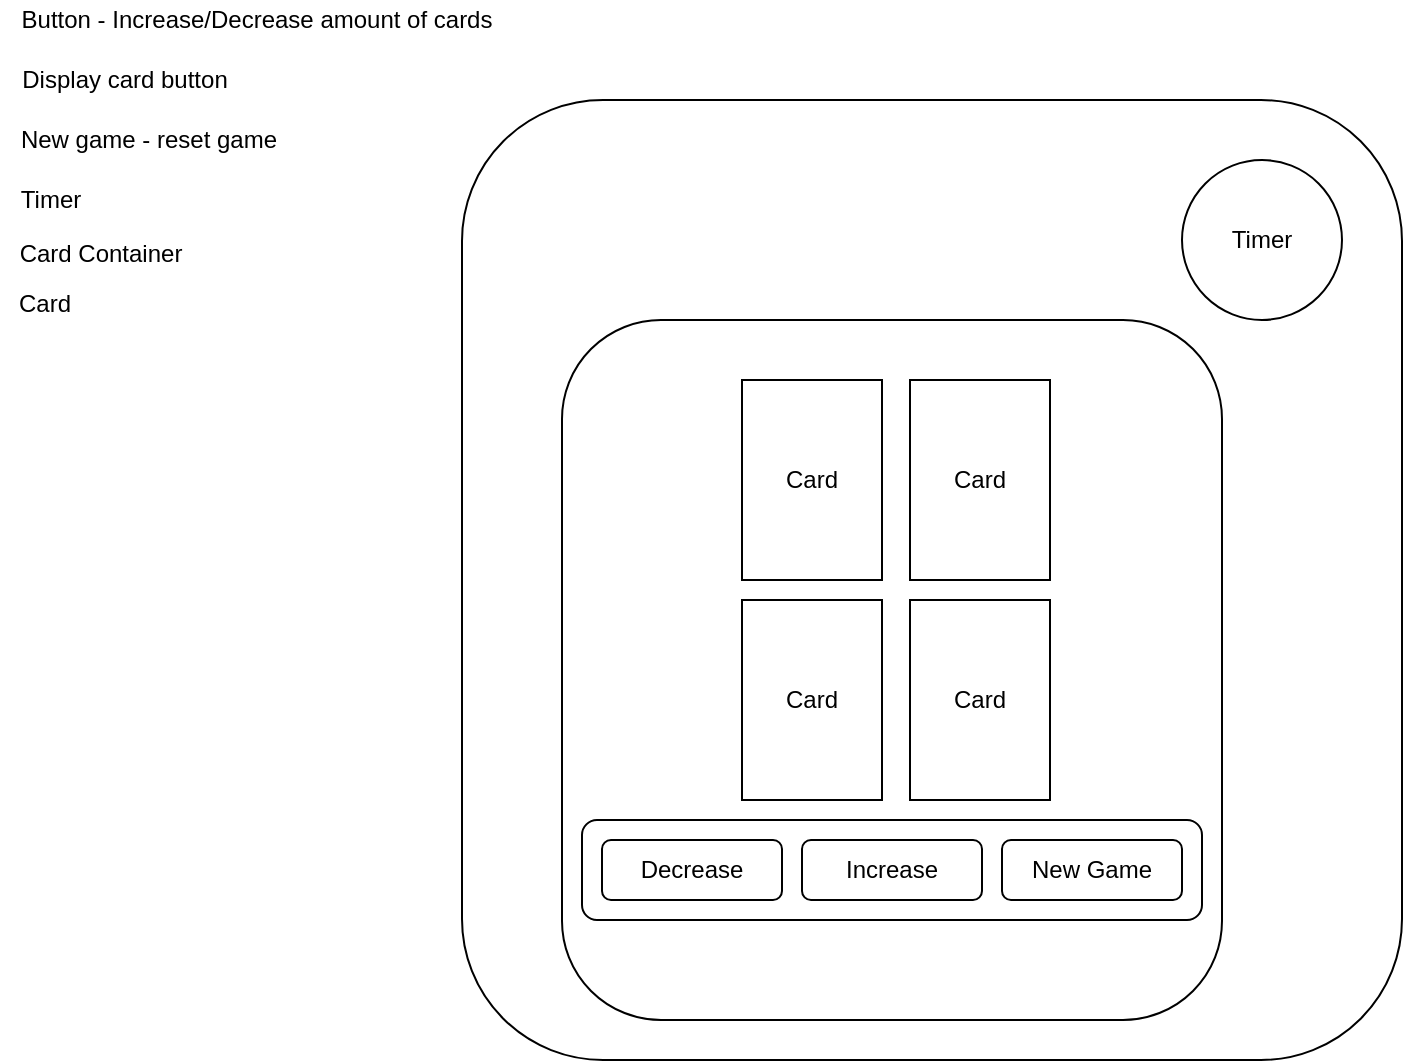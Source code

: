 <mxfile>
    <diagram id="_-ohaFQ5pF2zJmRtjz2j" name="Page-1">
        <mxGraphModel dx="869" dy="663" grid="1" gridSize="10" guides="1" tooltips="1" connect="1" arrows="1" fold="1" page="1" pageScale="1" pageWidth="827" pageHeight="1169" math="0" shadow="0">
            <root>
                <mxCell id="0"/>
                <mxCell id="1" parent="0"/>
                <mxCell id="OiYbpcwGxZJ6YMpOUJPK-16" value="" style="rounded=1;whiteSpace=wrap;html=1;" vertex="1" parent="1">
                    <mxGeometry x="250" y="90" width="470" height="480" as="geometry"/>
                </mxCell>
                <mxCell id="OiYbpcwGxZJ6YMpOUJPK-15" value="" style="rounded=1;whiteSpace=wrap;html=1;" vertex="1" parent="1">
                    <mxGeometry x="300" y="200" width="330" height="350" as="geometry"/>
                </mxCell>
                <mxCell id="4" value="Card" style="rounded=0;whiteSpace=wrap;html=1;" parent="1" vertex="1">
                    <mxGeometry x="390" y="230" width="70" height="100" as="geometry"/>
                </mxCell>
                <mxCell id="8" value="Card" style="rounded=0;whiteSpace=wrap;html=1;" vertex="1" parent="1">
                    <mxGeometry x="474" y="230" width="70" height="100" as="geometry"/>
                </mxCell>
                <mxCell id="9" value="Card" style="rounded=0;whiteSpace=wrap;html=1;" vertex="1" parent="1">
                    <mxGeometry x="390" y="340" width="70" height="100" as="geometry"/>
                </mxCell>
                <mxCell id="10" value="Card" style="rounded=0;whiteSpace=wrap;html=1;" vertex="1" parent="1">
                    <mxGeometry x="474" y="340" width="70" height="100" as="geometry"/>
                </mxCell>
                <mxCell id="12" value="Timer" style="ellipse;whiteSpace=wrap;html=1;aspect=fixed;" vertex="1" parent="1">
                    <mxGeometry x="610" y="120" width="80" height="80" as="geometry"/>
                </mxCell>
                <mxCell id="g_td34s9uwpkPaOACNJX-14" value="Button - Increase/Decrease amount of cards&lt;br&gt;" style="text;html=1;resizable=0;autosize=1;align=center;verticalAlign=middle;points=[];fillColor=none;strokeColor=none;rounded=0;" vertex="1" parent="1">
                    <mxGeometry x="22" y="40" width="250" height="20" as="geometry"/>
                </mxCell>
                <mxCell id="g_td34s9uwpkPaOACNJX-15" value="Display card button" style="text;html=1;resizable=0;autosize=1;align=center;verticalAlign=middle;points=[];fillColor=none;strokeColor=none;rounded=0;" vertex="1" parent="1">
                    <mxGeometry x="21" y="70" width="120" height="20" as="geometry"/>
                </mxCell>
                <mxCell id="kHbE9WZzlONIYQM6FPcW-14" value="New game - reset game" style="text;html=1;resizable=0;autosize=1;align=center;verticalAlign=middle;points=[];fillColor=none;strokeColor=none;rounded=0;" vertex="1" parent="1">
                    <mxGeometry x="23" y="100" width="140" height="20" as="geometry"/>
                </mxCell>
                <mxCell id="kHbE9WZzlONIYQM6FPcW-15" value="Timer" style="text;html=1;resizable=0;autosize=1;align=center;verticalAlign=middle;points=[];fillColor=none;strokeColor=none;rounded=0;" vertex="1" parent="1">
                    <mxGeometry x="19" y="130" width="50" height="20" as="geometry"/>
                </mxCell>
                <mxCell id="kHbE9WZzlONIYQM6FPcW-16" value="Card Container" style="text;html=1;resizable=0;autosize=1;align=center;verticalAlign=middle;points=[];fillColor=none;strokeColor=none;rounded=0;" vertex="1" parent="1">
                    <mxGeometry x="19" y="157" width="100" height="20" as="geometry"/>
                </mxCell>
                <mxCell id="kHbE9WZzlONIYQM6FPcW-17" value="Card" style="text;html=1;resizable=0;autosize=1;align=center;verticalAlign=middle;points=[];fillColor=none;strokeColor=none;rounded=0;" vertex="1" parent="1">
                    <mxGeometry x="21" y="182" width="40" height="20" as="geometry"/>
                </mxCell>
                <mxCell id="OiYbpcwGxZJ6YMpOUJPK-17" value="" style="rounded=1;whiteSpace=wrap;html=1;" vertex="1" parent="1">
                    <mxGeometry x="310" y="450" width="310" height="50" as="geometry"/>
                </mxCell>
                <mxCell id="7" value="Decrease" style="rounded=1;whiteSpace=wrap;html=1;" parent="1" vertex="1">
                    <mxGeometry x="320" y="460" width="90" height="30" as="geometry"/>
                </mxCell>
                <mxCell id="6" value="Increase" style="rounded=1;whiteSpace=wrap;html=1;" parent="1" vertex="1">
                    <mxGeometry x="420" y="460" width="90" height="30" as="geometry"/>
                </mxCell>
                <mxCell id="14" value="New Game" style="rounded=1;whiteSpace=wrap;html=1;" vertex="1" parent="1">
                    <mxGeometry x="520" y="460" width="90" height="30" as="geometry"/>
                </mxCell>
            </root>
        </mxGraphModel>
    </diagram>
</mxfile>